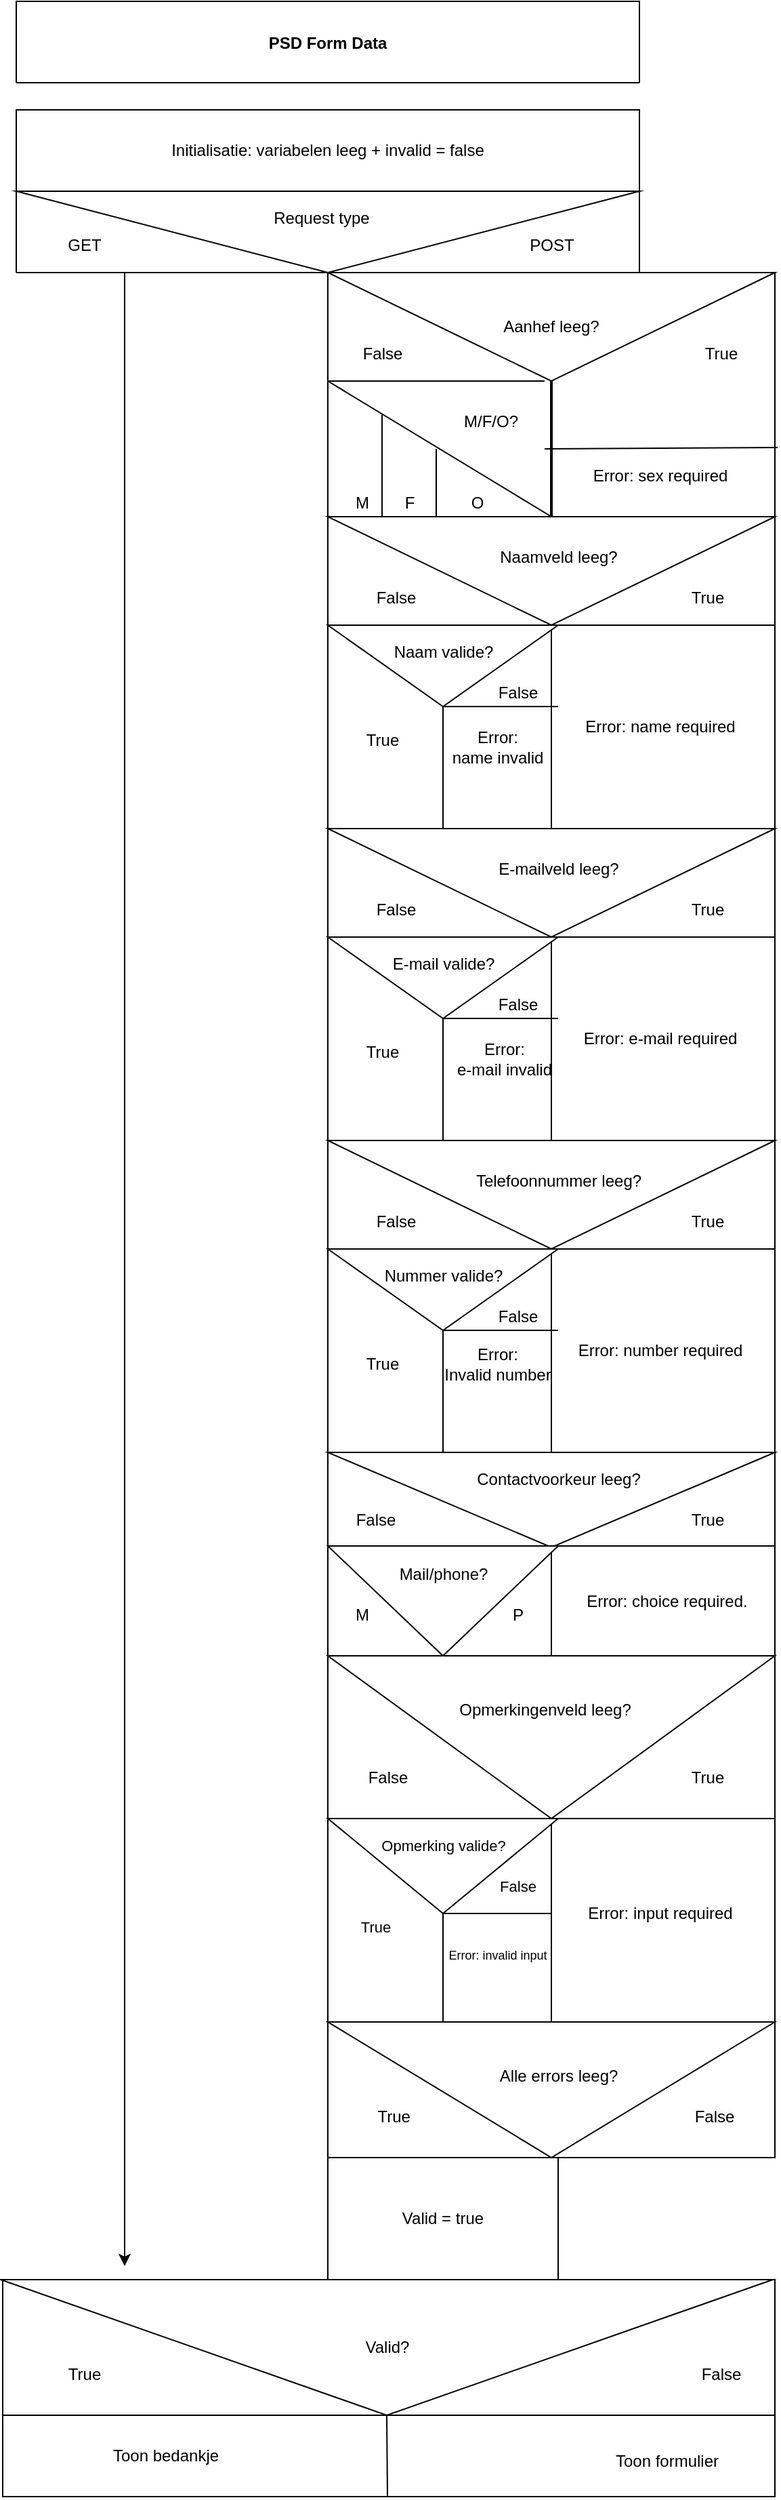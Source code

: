 <mxfile>
    <diagram id="ROttpoXFVoA_k4PHo7Sx" name="Page-1">
        <mxGraphModel dx="461" dy="730" grid="1" gridSize="10" guides="1" tooltips="1" connect="1" arrows="1" fold="1" page="1" pageScale="1" pageWidth="827" pageHeight="1169" math="0" shadow="0">
            <root>
                <mxCell id="0"/>
                <mxCell id="1" parent="0"/>
                <mxCell id="2" value="PSD Form Data" style="swimlane;startSize=60;" parent="1" vertex="1">
                    <mxGeometry x="200" y="30" width="460" height="60" as="geometry">
                        <mxRectangle x="300" y="40" width="50" height="40" as="alternateBounds"/>
                    </mxGeometry>
                </mxCell>
                <mxCell id="68" value="Initialisatie: variabelen leeg + invalid = false" style="rounded=0;whiteSpace=wrap;html=1;" vertex="1" parent="1">
                    <mxGeometry x="200" y="110" width="460" height="60" as="geometry"/>
                </mxCell>
                <mxCell id="69" value="" style="triangle;whiteSpace=wrap;html=1;direction=south;" vertex="1" parent="1">
                    <mxGeometry x="200" y="170" width="460" height="60" as="geometry"/>
                </mxCell>
                <mxCell id="71" value="" style="endArrow=none;html=1;" edge="1" parent="1">
                    <mxGeometry width="50" height="50" relative="1" as="geometry">
                        <mxPoint x="200" y="230" as="sourcePoint"/>
                        <mxPoint x="200" y="170" as="targetPoint"/>
                        <Array as="points"/>
                    </mxGeometry>
                </mxCell>
                <mxCell id="72" value="" style="endArrow=none;html=1;" edge="1" parent="1">
                    <mxGeometry width="50" height="50" relative="1" as="geometry">
                        <mxPoint x="200" y="230" as="sourcePoint"/>
                        <mxPoint x="350" y="230" as="targetPoint"/>
                    </mxGeometry>
                </mxCell>
                <mxCell id="73" value="" style="endArrow=none;html=1;" edge="1" parent="1">
                    <mxGeometry width="50" height="50" relative="1" as="geometry">
                        <mxPoint x="660" y="230" as="sourcePoint"/>
                        <mxPoint x="660" y="170" as="targetPoint"/>
                        <Array as="points">
                            <mxPoint x="660" y="200"/>
                        </Array>
                    </mxGeometry>
                </mxCell>
                <mxCell id="74" value="" style="endArrow=none;html=1;" edge="1" parent="1">
                    <mxGeometry width="50" height="50" relative="1" as="geometry">
                        <mxPoint x="350" y="230" as="sourcePoint"/>
                        <mxPoint x="660" y="230" as="targetPoint"/>
                    </mxGeometry>
                </mxCell>
                <mxCell id="75" value="Request type&lt;br&gt;" style="text;html=1;align=center;verticalAlign=middle;resizable=0;points=[];autosize=1;strokeColor=none;fillColor=none;" vertex="1" parent="1">
                    <mxGeometry x="380" y="180" width="90" height="20" as="geometry"/>
                </mxCell>
                <mxCell id="76" value="GET" style="text;html=1;align=center;verticalAlign=middle;resizable=0;points=[];autosize=1;strokeColor=none;fillColor=none;" vertex="1" parent="1">
                    <mxGeometry x="230" y="200" width="40" height="20" as="geometry"/>
                </mxCell>
                <mxCell id="77" value="POST&lt;br&gt;" style="text;html=1;align=center;verticalAlign=middle;resizable=0;points=[];autosize=1;strokeColor=none;fillColor=none;" vertex="1" parent="1">
                    <mxGeometry x="570" y="200" width="50" height="20" as="geometry"/>
                </mxCell>
                <mxCell id="97" style="edgeStyle=none;html=1;entryX=0.467;entryY=0.5;entryDx=0;entryDy=0;entryPerimeter=0;" edge="1" parent="1" source="78" target="83">
                    <mxGeometry relative="1" as="geometry"/>
                </mxCell>
                <mxCell id="78" value="" style="rounded=0;whiteSpace=wrap;html=1;" vertex="1" parent="1">
                    <mxGeometry x="430" y="230" width="330" height="180" as="geometry"/>
                </mxCell>
                <mxCell id="79" value="Aanhef leeg?" style="triangle;whiteSpace=wrap;html=1;direction=south;" vertex="1" parent="1">
                    <mxGeometry x="430" y="230" width="330" height="80" as="geometry"/>
                </mxCell>
                <mxCell id="81" value="False&lt;br&gt;" style="text;html=1;align=center;verticalAlign=middle;resizable=0;points=[];autosize=1;strokeColor=none;fillColor=none;" vertex="1" parent="1">
                    <mxGeometry x="450" y="280" width="40" height="20" as="geometry"/>
                </mxCell>
                <mxCell id="82" value="True&lt;br&gt;" style="text;html=1;align=center;verticalAlign=middle;resizable=0;points=[];autosize=1;strokeColor=none;fillColor=none;" vertex="1" parent="1">
                    <mxGeometry x="700" y="280" width="40" height="20" as="geometry"/>
                </mxCell>
                <mxCell id="83" value="" style="line;strokeWidth=2;html=1;direction=south;" vertex="1" parent="1">
                    <mxGeometry x="590" y="310" width="10" height="100" as="geometry"/>
                </mxCell>
                <mxCell id="90" value="" style="endArrow=none;html=1;" edge="1" parent="1">
                    <mxGeometry width="50" height="50" relative="1" as="geometry">
                        <mxPoint x="430" y="310" as="sourcePoint"/>
                        <mxPoint x="590" y="310" as="targetPoint"/>
                    </mxGeometry>
                </mxCell>
                <mxCell id="94" value="" style="endArrow=none;html=1;entryX=0.5;entryY=1;entryDx=0;entryDy=0;" edge="1" parent="1" target="78">
                    <mxGeometry width="50" height="50" relative="1" as="geometry">
                        <mxPoint x="430" y="310" as="sourcePoint"/>
                        <mxPoint x="480" y="260" as="targetPoint"/>
                    </mxGeometry>
                </mxCell>
                <mxCell id="95" value="M/F/O?" style="text;html=1;align=center;verticalAlign=middle;resizable=0;points=[];autosize=1;strokeColor=none;fillColor=none;" vertex="1" parent="1">
                    <mxGeometry x="520" y="330" width="60" height="20" as="geometry"/>
                </mxCell>
                <mxCell id="100" value="" style="endArrow=none;html=1;" edge="1" parent="1">
                    <mxGeometry width="50" height="50" relative="1" as="geometry">
                        <mxPoint x="510" y="410" as="sourcePoint"/>
                        <mxPoint x="510" y="360" as="targetPoint"/>
                    </mxGeometry>
                </mxCell>
                <mxCell id="101" value="" style="endArrow=none;html=1;" edge="1" parent="1">
                    <mxGeometry width="50" height="50" relative="1" as="geometry">
                        <mxPoint x="470" y="410" as="sourcePoint"/>
                        <mxPoint x="470" y="335" as="targetPoint"/>
                    </mxGeometry>
                </mxCell>
                <mxCell id="102" value="" style="rounded=0;whiteSpace=wrap;html=1;" vertex="1" parent="1">
                    <mxGeometry x="430" y="410" width="330" height="80" as="geometry"/>
                </mxCell>
                <mxCell id="103" value="M" style="text;html=1;align=center;verticalAlign=middle;resizable=0;points=[];autosize=1;strokeColor=none;fillColor=none;" vertex="1" parent="1">
                    <mxGeometry x="440" y="390" width="30" height="20" as="geometry"/>
                </mxCell>
                <mxCell id="104" value="F&lt;br&gt;" style="text;html=1;align=center;verticalAlign=middle;resizable=0;points=[];autosize=1;strokeColor=none;fillColor=none;" vertex="1" parent="1">
                    <mxGeometry x="480" y="390" width="20" height="20" as="geometry"/>
                </mxCell>
                <mxCell id="105" value="O" style="text;html=1;align=center;verticalAlign=middle;resizable=0;points=[];autosize=1;strokeColor=none;fillColor=none;" vertex="1" parent="1">
                    <mxGeometry x="530" y="390" width="20" height="20" as="geometry"/>
                </mxCell>
                <mxCell id="107" value="" style="endArrow=none;html=1;entryX=1.006;entryY=0.717;entryDx=0;entryDy=0;entryPerimeter=0;" edge="1" parent="1" target="78">
                    <mxGeometry width="50" height="50" relative="1" as="geometry">
                        <mxPoint x="590" y="360" as="sourcePoint"/>
                        <mxPoint x="640" y="310" as="targetPoint"/>
                    </mxGeometry>
                </mxCell>
                <mxCell id="108" value="Error: sex required" style="text;html=1;align=center;verticalAlign=middle;resizable=0;points=[];autosize=1;strokeColor=none;fillColor=none;" vertex="1" parent="1">
                    <mxGeometry x="620" y="370" width="110" height="20" as="geometry"/>
                </mxCell>
                <mxCell id="109" value="" style="triangle;whiteSpace=wrap;html=1;direction=south;" vertex="1" parent="1">
                    <mxGeometry x="430" y="410" width="330" height="80" as="geometry"/>
                </mxCell>
                <mxCell id="110" value="Naamveld leeg?" style="text;html=1;align=center;verticalAlign=middle;resizable=0;points=[];autosize=1;strokeColor=none;fillColor=none;" vertex="1" parent="1">
                    <mxGeometry x="550" y="430" width="100" height="20" as="geometry"/>
                </mxCell>
                <mxCell id="111" value="False" style="text;html=1;align=center;verticalAlign=middle;resizable=0;points=[];autosize=1;strokeColor=none;fillColor=none;" vertex="1" parent="1">
                    <mxGeometry x="460" y="460" width="40" height="20" as="geometry"/>
                </mxCell>
                <mxCell id="112" value="True" style="text;html=1;align=center;verticalAlign=middle;resizable=0;points=[];autosize=1;strokeColor=none;fillColor=none;" vertex="1" parent="1">
                    <mxGeometry x="690" y="460" width="40" height="20" as="geometry"/>
                </mxCell>
                <mxCell id="113" value="" style="rounded=0;whiteSpace=wrap;html=1;" vertex="1" parent="1">
                    <mxGeometry x="430" y="490" width="330" height="150" as="geometry"/>
                </mxCell>
                <mxCell id="114" value="" style="endArrow=none;html=1;entryX=1;entryY=0.5;entryDx=0;entryDy=0;exitX=0.5;exitY=1;exitDx=0;exitDy=0;" edge="1" parent="1" source="113" target="109">
                    <mxGeometry width="50" height="50" relative="1" as="geometry">
                        <mxPoint x="600" y="640" as="sourcePoint"/>
                        <mxPoint x="650" y="590" as="targetPoint"/>
                    </mxGeometry>
                </mxCell>
                <mxCell id="115" value="" style="triangle;whiteSpace=wrap;html=1;direction=south;" vertex="1" parent="1">
                    <mxGeometry x="430" y="490" width="170" height="60" as="geometry"/>
                </mxCell>
                <mxCell id="117" value="" style="endArrow=none;html=1;exitX=1;exitY=0.5;exitDx=0;exitDy=0;" edge="1" parent="1" source="115">
                    <mxGeometry width="50" height="50" relative="1" as="geometry">
                        <mxPoint x="520" y="550" as="sourcePoint"/>
                        <mxPoint x="600" y="550" as="targetPoint"/>
                    </mxGeometry>
                </mxCell>
                <mxCell id="118" value="Naam valide?" style="text;html=1;align=center;verticalAlign=middle;resizable=0;points=[];autosize=1;strokeColor=none;fillColor=none;" vertex="1" parent="1">
                    <mxGeometry x="470" y="500" width="90" height="20" as="geometry"/>
                </mxCell>
                <mxCell id="119" value="True&lt;br&gt;" style="text;html=1;align=center;verticalAlign=middle;resizable=0;points=[];autosize=1;strokeColor=none;fillColor=none;" vertex="1" parent="1">
                    <mxGeometry x="450" y="565" width="40" height="20" as="geometry"/>
                </mxCell>
                <mxCell id="120" value="False&lt;br&gt;" style="text;html=1;align=center;verticalAlign=middle;resizable=0;points=[];autosize=1;strokeColor=none;fillColor=none;" vertex="1" parent="1">
                    <mxGeometry x="550" y="530" width="40" height="20" as="geometry"/>
                </mxCell>
                <mxCell id="123" value="" style="endArrow=none;html=1;" edge="1" parent="1">
                    <mxGeometry width="50" height="50" relative="1" as="geometry">
                        <mxPoint x="515" y="640" as="sourcePoint"/>
                        <mxPoint x="515" y="550" as="targetPoint"/>
                    </mxGeometry>
                </mxCell>
                <mxCell id="125" value="&lt;font style=&quot;font-size: 12px&quot;&gt;Error: &lt;br&gt;name invalid&lt;/font&gt;" style="text;html=1;align=center;verticalAlign=middle;resizable=0;points=[];autosize=1;strokeColor=none;fillColor=none;" vertex="1" parent="1">
                    <mxGeometry x="515" y="565" width="80" height="30" as="geometry"/>
                </mxCell>
                <mxCell id="127" value="Error: name required" style="text;html=1;align=center;verticalAlign=middle;resizable=0;points=[];autosize=1;strokeColor=none;fillColor=none;fontSize=12;" vertex="1" parent="1">
                    <mxGeometry x="610" y="555" width="130" height="20" as="geometry"/>
                </mxCell>
                <mxCell id="130" value="" style="rounded=0;whiteSpace=wrap;html=1;" vertex="1" parent="1">
                    <mxGeometry x="430" y="640" width="330" height="80" as="geometry"/>
                </mxCell>
                <mxCell id="131" value="" style="triangle;whiteSpace=wrap;html=1;direction=south;" vertex="1" parent="1">
                    <mxGeometry x="430" y="640" width="330" height="80" as="geometry"/>
                </mxCell>
                <mxCell id="132" value="E-mailveld leeg?" style="text;html=1;align=center;verticalAlign=middle;resizable=0;points=[];autosize=1;strokeColor=none;fillColor=none;" vertex="1" parent="1">
                    <mxGeometry x="550" y="660" width="100" height="20" as="geometry"/>
                </mxCell>
                <mxCell id="133" value="False" style="text;html=1;align=center;verticalAlign=middle;resizable=0;points=[];autosize=1;strokeColor=none;fillColor=none;" vertex="1" parent="1">
                    <mxGeometry x="460" y="690" width="40" height="20" as="geometry"/>
                </mxCell>
                <mxCell id="134" value="True" style="text;html=1;align=center;verticalAlign=middle;resizable=0;points=[];autosize=1;strokeColor=none;fillColor=none;" vertex="1" parent="1">
                    <mxGeometry x="690" y="690" width="40" height="20" as="geometry"/>
                </mxCell>
                <mxCell id="135" value="" style="rounded=0;whiteSpace=wrap;html=1;" vertex="1" parent="1">
                    <mxGeometry x="430" y="720" width="330" height="150" as="geometry"/>
                </mxCell>
                <mxCell id="136" value="" style="endArrow=none;html=1;entryX=1;entryY=0.5;entryDx=0;entryDy=0;exitX=0.5;exitY=1;exitDx=0;exitDy=0;" edge="1" source="135" target="131" parent="1">
                    <mxGeometry width="50" height="50" relative="1" as="geometry">
                        <mxPoint x="600" y="870" as="sourcePoint"/>
                        <mxPoint x="650" y="820" as="targetPoint"/>
                    </mxGeometry>
                </mxCell>
                <mxCell id="137" value="" style="triangle;whiteSpace=wrap;html=1;direction=south;" vertex="1" parent="1">
                    <mxGeometry x="430" y="720" width="170" height="60" as="geometry"/>
                </mxCell>
                <mxCell id="138" value="" style="endArrow=none;html=1;exitX=1;exitY=0.5;exitDx=0;exitDy=0;" edge="1" source="137" parent="1">
                    <mxGeometry width="50" height="50" relative="1" as="geometry">
                        <mxPoint x="520" y="780" as="sourcePoint"/>
                        <mxPoint x="600" y="780" as="targetPoint"/>
                    </mxGeometry>
                </mxCell>
                <mxCell id="139" value="E-mail valide?" style="text;html=1;align=center;verticalAlign=middle;resizable=0;points=[];autosize=1;strokeColor=none;fillColor=none;" vertex="1" parent="1">
                    <mxGeometry x="470" y="730" width="90" height="20" as="geometry"/>
                </mxCell>
                <mxCell id="140" value="True&lt;br&gt;" style="text;html=1;align=center;verticalAlign=middle;resizable=0;points=[];autosize=1;strokeColor=none;fillColor=none;" vertex="1" parent="1">
                    <mxGeometry x="450" y="795" width="40" height="20" as="geometry"/>
                </mxCell>
                <mxCell id="141" value="False&lt;br&gt;" style="text;html=1;align=center;verticalAlign=middle;resizable=0;points=[];autosize=1;strokeColor=none;fillColor=none;" vertex="1" parent="1">
                    <mxGeometry x="550" y="760" width="40" height="20" as="geometry"/>
                </mxCell>
                <mxCell id="142" value="" style="endArrow=none;html=1;" edge="1" parent="1">
                    <mxGeometry width="50" height="50" relative="1" as="geometry">
                        <mxPoint x="515" y="870" as="sourcePoint"/>
                        <mxPoint x="515" y="780" as="targetPoint"/>
                    </mxGeometry>
                </mxCell>
                <mxCell id="143" value="&lt;font style=&quot;font-size: 12px&quot;&gt;Error: &lt;br&gt;e-mail invalid&lt;/font&gt;" style="text;html=1;align=center;verticalAlign=middle;resizable=0;points=[];autosize=1;strokeColor=none;fillColor=none;" vertex="1" parent="1">
                    <mxGeometry x="515" y="795" width="90" height="30" as="geometry"/>
                </mxCell>
                <mxCell id="144" value="Error: e-mail required" style="text;html=1;align=center;verticalAlign=middle;resizable=0;points=[];autosize=1;strokeColor=none;fillColor=none;fontSize=12;" vertex="1" parent="1">
                    <mxGeometry x="610" y="785" width="130" height="20" as="geometry"/>
                </mxCell>
                <mxCell id="145" value="" style="rounded=0;whiteSpace=wrap;html=1;" vertex="1" parent="1">
                    <mxGeometry x="430" y="870" width="330" height="80" as="geometry"/>
                </mxCell>
                <mxCell id="146" value="" style="triangle;whiteSpace=wrap;html=1;direction=south;" vertex="1" parent="1">
                    <mxGeometry x="430" y="870" width="330" height="80" as="geometry"/>
                </mxCell>
                <mxCell id="147" value="Telefoonnummer leeg?" style="text;html=1;align=center;verticalAlign=middle;resizable=0;points=[];autosize=1;strokeColor=none;fillColor=none;" vertex="1" parent="1">
                    <mxGeometry x="530" y="890" width="140" height="20" as="geometry"/>
                </mxCell>
                <mxCell id="148" value="False" style="text;html=1;align=center;verticalAlign=middle;resizable=0;points=[];autosize=1;strokeColor=none;fillColor=none;" vertex="1" parent="1">
                    <mxGeometry x="460" y="920" width="40" height="20" as="geometry"/>
                </mxCell>
                <mxCell id="149" value="True" style="text;html=1;align=center;verticalAlign=middle;resizable=0;points=[];autosize=1;strokeColor=none;fillColor=none;" vertex="1" parent="1">
                    <mxGeometry x="690" y="920" width="40" height="20" as="geometry"/>
                </mxCell>
                <mxCell id="150" value="" style="rounded=0;whiteSpace=wrap;html=1;" vertex="1" parent="1">
                    <mxGeometry x="430" y="950" width="330" height="150" as="geometry"/>
                </mxCell>
                <mxCell id="151" value="" style="endArrow=none;html=1;entryX=1;entryY=0.5;entryDx=0;entryDy=0;exitX=0.5;exitY=1;exitDx=0;exitDy=0;" edge="1" source="150" target="146" parent="1">
                    <mxGeometry width="50" height="50" relative="1" as="geometry">
                        <mxPoint x="600" y="1100" as="sourcePoint"/>
                        <mxPoint x="650" y="1050" as="targetPoint"/>
                    </mxGeometry>
                </mxCell>
                <mxCell id="152" value="" style="triangle;whiteSpace=wrap;html=1;direction=south;" vertex="1" parent="1">
                    <mxGeometry x="430" y="950" width="170" height="60" as="geometry"/>
                </mxCell>
                <mxCell id="153" value="" style="endArrow=none;html=1;exitX=1;exitY=0.5;exitDx=0;exitDy=0;" edge="1" source="152" parent="1">
                    <mxGeometry width="50" height="50" relative="1" as="geometry">
                        <mxPoint x="520" y="1010" as="sourcePoint"/>
                        <mxPoint x="600" y="1010" as="targetPoint"/>
                    </mxGeometry>
                </mxCell>
                <mxCell id="154" value="Nummer valide?" style="text;html=1;align=center;verticalAlign=middle;resizable=0;points=[];autosize=1;strokeColor=none;fillColor=none;" vertex="1" parent="1">
                    <mxGeometry x="465" y="960" width="100" height="20" as="geometry"/>
                </mxCell>
                <mxCell id="155" value="True&lt;br&gt;" style="text;html=1;align=center;verticalAlign=middle;resizable=0;points=[];autosize=1;strokeColor=none;fillColor=none;" vertex="1" parent="1">
                    <mxGeometry x="450" y="1025" width="40" height="20" as="geometry"/>
                </mxCell>
                <mxCell id="156" value="False&lt;br&gt;" style="text;html=1;align=center;verticalAlign=middle;resizable=0;points=[];autosize=1;strokeColor=none;fillColor=none;" vertex="1" parent="1">
                    <mxGeometry x="550" y="990" width="40" height="20" as="geometry"/>
                </mxCell>
                <mxCell id="157" value="" style="endArrow=none;html=1;" edge="1" parent="1">
                    <mxGeometry width="50" height="50" relative="1" as="geometry">
                        <mxPoint x="515" y="1100" as="sourcePoint"/>
                        <mxPoint x="515" y="1010" as="targetPoint"/>
                    </mxGeometry>
                </mxCell>
                <mxCell id="158" value="&lt;font style=&quot;font-size: 12px&quot;&gt;Error: &lt;br&gt;Invalid number&lt;/font&gt;" style="text;html=1;align=center;verticalAlign=middle;resizable=0;points=[];autosize=1;strokeColor=none;fillColor=none;" vertex="1" parent="1">
                    <mxGeometry x="510" y="1020" width="90" height="30" as="geometry"/>
                </mxCell>
                <mxCell id="159" value="Error: number required" style="text;html=1;align=center;verticalAlign=middle;resizable=0;points=[];autosize=1;strokeColor=none;fillColor=none;fontSize=12;" vertex="1" parent="1">
                    <mxGeometry x="605" y="1015" width="140" height="20" as="geometry"/>
                </mxCell>
                <mxCell id="160" value="" style="rounded=0;whiteSpace=wrap;html=1;fontSize=12;" vertex="1" parent="1">
                    <mxGeometry x="430" y="1100" width="330" height="150" as="geometry"/>
                </mxCell>
                <mxCell id="161" value="" style="triangle;whiteSpace=wrap;html=1;fontSize=12;direction=south;" vertex="1" parent="1">
                    <mxGeometry x="430" y="1100" width="330" height="70" as="geometry"/>
                </mxCell>
                <mxCell id="162" value="Contactvoorkeur leeg?" style="text;html=1;align=center;verticalAlign=middle;resizable=0;points=[];autosize=1;strokeColor=none;fillColor=none;fontSize=12;" vertex="1" parent="1">
                    <mxGeometry x="530" y="1110" width="140" height="20" as="geometry"/>
                </mxCell>
                <mxCell id="164" value="" style="endArrow=none;html=1;fontSize=12;" edge="1" parent="1">
                    <mxGeometry width="50" height="50" relative="1" as="geometry">
                        <mxPoint x="430" y="1169" as="sourcePoint"/>
                        <mxPoint x="760" y="1169" as="targetPoint"/>
                    </mxGeometry>
                </mxCell>
                <mxCell id="165" value="True&lt;br&gt;" style="text;html=1;align=center;verticalAlign=middle;resizable=0;points=[];autosize=1;strokeColor=none;fillColor=none;fontSize=12;" vertex="1" parent="1">
                    <mxGeometry x="690" y="1140" width="40" height="20" as="geometry"/>
                </mxCell>
                <mxCell id="166" value="False&lt;br&gt;" style="text;html=1;align=center;verticalAlign=middle;resizable=0;points=[];autosize=1;strokeColor=none;fillColor=none;fontSize=12;" vertex="1" parent="1">
                    <mxGeometry x="445" y="1140" width="40" height="20" as="geometry"/>
                </mxCell>
                <mxCell id="167" value="" style="endArrow=none;html=1;fontSize=12;exitX=0.5;exitY=1;exitDx=0;exitDy=0;" edge="1" parent="1" source="160">
                    <mxGeometry width="50" height="50" relative="1" as="geometry">
                        <mxPoint x="545" y="1220" as="sourcePoint"/>
                        <mxPoint x="595" y="1170" as="targetPoint"/>
                    </mxGeometry>
                </mxCell>
                <mxCell id="170" value="" style="triangle;whiteSpace=wrap;html=1;fontSize=12;direction=south;" vertex="1" parent="1">
                    <mxGeometry x="430" y="1169" width="170" height="81" as="geometry"/>
                </mxCell>
                <mxCell id="171" value="Error: choice required." style="text;html=1;align=center;verticalAlign=middle;resizable=0;points=[];autosize=1;strokeColor=none;fillColor=none;fontSize=12;" vertex="1" parent="1">
                    <mxGeometry x="615" y="1199.5" width="130" height="20" as="geometry"/>
                </mxCell>
                <mxCell id="172" value="Mail/phone?" style="text;html=1;align=center;verticalAlign=middle;resizable=0;points=[];autosize=1;strokeColor=none;fillColor=none;fontSize=12;" vertex="1" parent="1">
                    <mxGeometry x="475" y="1179.5" width="80" height="20" as="geometry"/>
                </mxCell>
                <mxCell id="173" value="M&lt;br&gt;" style="text;html=1;align=center;verticalAlign=middle;resizable=0;points=[];autosize=1;strokeColor=none;fillColor=none;fontSize=12;" vertex="1" parent="1">
                    <mxGeometry x="440" y="1210" width="30" height="20" as="geometry"/>
                </mxCell>
                <mxCell id="174" value="P&lt;br&gt;" style="text;html=1;align=center;verticalAlign=middle;resizable=0;points=[];autosize=1;strokeColor=none;fillColor=none;fontSize=12;" vertex="1" parent="1">
                    <mxGeometry x="560" y="1210" width="20" height="20" as="geometry"/>
                </mxCell>
                <mxCell id="175" value="" style="rounded=0;whiteSpace=wrap;html=1;fontSize=12;" vertex="1" parent="1">
                    <mxGeometry x="430" y="1250" width="330" height="120" as="geometry"/>
                </mxCell>
                <mxCell id="176" value="" style="triangle;whiteSpace=wrap;html=1;fontSize=12;direction=south;" vertex="1" parent="1">
                    <mxGeometry x="430" y="1250" width="330" height="120" as="geometry"/>
                </mxCell>
                <mxCell id="177" value="Opmerkingenveld leeg?" style="text;html=1;align=center;verticalAlign=middle;resizable=0;points=[];autosize=1;strokeColor=none;fillColor=none;fontSize=12;" vertex="1" parent="1">
                    <mxGeometry x="520" y="1280" width="140" height="20" as="geometry"/>
                </mxCell>
                <mxCell id="178" value="True" style="text;html=1;align=center;verticalAlign=middle;resizable=0;points=[];autosize=1;strokeColor=none;fillColor=none;fontSize=12;" vertex="1" parent="1">
                    <mxGeometry x="690" y="1330" width="40" height="20" as="geometry"/>
                </mxCell>
                <mxCell id="179" value="False&lt;br&gt;" style="text;html=1;align=center;verticalAlign=middle;resizable=0;points=[];autosize=1;strokeColor=none;fillColor=none;fontSize=12;" vertex="1" parent="1">
                    <mxGeometry x="453.5" y="1330" width="40" height="20" as="geometry"/>
                </mxCell>
                <mxCell id="180" value="" style="rounded=0;whiteSpace=wrap;html=1;fontSize=12;" vertex="1" parent="1">
                    <mxGeometry x="430" y="1370" width="330" height="150" as="geometry"/>
                </mxCell>
                <mxCell id="181" value="" style="endArrow=none;html=1;fontSize=12;exitX=0.5;exitY=1;exitDx=0;exitDy=0;" edge="1" parent="1" source="180">
                    <mxGeometry width="50" height="50" relative="1" as="geometry">
                        <mxPoint x="545" y="1420" as="sourcePoint"/>
                        <mxPoint x="595" y="1370" as="targetPoint"/>
                    </mxGeometry>
                </mxCell>
                <mxCell id="183" value="" style="triangle;whiteSpace=wrap;html=1;fontSize=12;direction=south;" vertex="1" parent="1">
                    <mxGeometry x="430" y="1370" width="170" height="70" as="geometry"/>
                </mxCell>
                <mxCell id="184" value="" style="endArrow=none;html=1;fontSize=12;entryX=1;entryY=0.5;entryDx=0;entryDy=0;" edge="1" parent="1" target="183">
                    <mxGeometry width="50" height="50" relative="1" as="geometry">
                        <mxPoint x="595" y="1440" as="sourcePoint"/>
                        <mxPoint x="640" y="1390" as="targetPoint"/>
                    </mxGeometry>
                </mxCell>
                <mxCell id="185" value="&lt;font style=&quot;font-size: 11px&quot;&gt;Opmerking valide?&lt;/font&gt;" style="text;html=1;align=center;verticalAlign=middle;resizable=0;points=[];autosize=1;strokeColor=none;fillColor=none;fontSize=12;" vertex="1" parent="1">
                    <mxGeometry x="460" y="1380" width="110" height="20" as="geometry"/>
                </mxCell>
                <mxCell id="186" value="True&lt;br&gt;" style="text;html=1;align=center;verticalAlign=middle;resizable=0;points=[];autosize=1;strokeColor=none;fillColor=none;fontSize=11;" vertex="1" parent="1">
                    <mxGeometry x="445" y="1440" width="40" height="20" as="geometry"/>
                </mxCell>
                <mxCell id="187" value="False&lt;br&gt;" style="text;html=1;align=center;verticalAlign=middle;resizable=0;points=[];autosize=1;strokeColor=none;fillColor=none;fontSize=11;" vertex="1" parent="1">
                    <mxGeometry x="550" y="1410" width="40" height="20" as="geometry"/>
                </mxCell>
                <mxCell id="188" value="" style="endArrow=none;html=1;fontSize=11;" edge="1" parent="1">
                    <mxGeometry width="50" height="50" relative="1" as="geometry">
                        <mxPoint x="515" y="1520" as="sourcePoint"/>
                        <mxPoint x="515" y="1440" as="targetPoint"/>
                    </mxGeometry>
                </mxCell>
                <mxCell id="189" value="&lt;font style=&quot;font-size: 9px&quot;&gt;Error: invalid input&lt;/font&gt;" style="text;html=1;align=center;verticalAlign=middle;resizable=0;points=[];autosize=1;strokeColor=none;fillColor=none;fontSize=11;" vertex="1" parent="1">
                    <mxGeometry x="510" y="1460" width="90" height="20" as="geometry"/>
                </mxCell>
                <mxCell id="191" value="&lt;font style=&quot;font-size: 12px&quot;&gt;Error: input required&lt;/font&gt;" style="text;html=1;align=center;verticalAlign=middle;resizable=0;points=[];autosize=1;strokeColor=none;fillColor=none;fontSize=10;" vertex="1" parent="1">
                    <mxGeometry x="615" y="1430" width="120" height="20" as="geometry"/>
                </mxCell>
                <mxCell id="192" value="" style="endArrow=classic;html=1;fontSize=12;" edge="1" parent="1">
                    <mxGeometry width="50" height="50" relative="1" as="geometry">
                        <mxPoint x="280" y="230" as="sourcePoint"/>
                        <mxPoint x="280" y="1700" as="targetPoint"/>
                    </mxGeometry>
                </mxCell>
                <mxCell id="202" value="" style="rounded=0;whiteSpace=wrap;html=1;fontSize=12;" vertex="1" parent="1">
                    <mxGeometry x="430" y="1520" width="330" height="100" as="geometry"/>
                </mxCell>
                <mxCell id="203" value="" style="triangle;whiteSpace=wrap;html=1;fontSize=12;direction=south;" vertex="1" parent="1">
                    <mxGeometry x="430" y="1520" width="330" height="100" as="geometry"/>
                </mxCell>
                <mxCell id="204" value="Alle errors leeg?" style="text;html=1;align=center;verticalAlign=middle;resizable=0;points=[];autosize=1;strokeColor=none;fillColor=none;fontSize=12;" vertex="1" parent="1">
                    <mxGeometry x="550" y="1550" width="100" height="20" as="geometry"/>
                </mxCell>
                <mxCell id="205" value="" style="endArrow=none;html=1;fontSize=12;entryX=1;entryY=0.588;entryDx=0;entryDy=0;entryPerimeter=0;" edge="1" parent="1" target="202">
                    <mxGeometry width="50" height="50" relative="1" as="geometry">
                        <mxPoint x="760" y="1620" as="sourcePoint"/>
                        <mxPoint x="480" y="1570" as="targetPoint"/>
                    </mxGeometry>
                </mxCell>
                <mxCell id="206" value="True&amp;nbsp;" style="text;html=1;align=center;verticalAlign=middle;resizable=0;points=[];autosize=1;strokeColor=none;fillColor=none;fontSize=12;" vertex="1" parent="1">
                    <mxGeometry x="460" y="1580" width="40" height="20" as="geometry"/>
                </mxCell>
                <mxCell id="207" value="False" style="text;html=1;align=center;verticalAlign=middle;resizable=0;points=[];autosize=1;strokeColor=none;fillColor=none;fontSize=12;" vertex="1" parent="1">
                    <mxGeometry x="695" y="1580" width="40" height="20" as="geometry"/>
                </mxCell>
                <mxCell id="210" value="" style="endArrow=none;html=1;fontSize=12;exitX=0.5;exitY=1;exitDx=0;exitDy=0;" edge="1" parent="1">
                    <mxGeometry width="50" height="50" relative="1" as="geometry">
                        <mxPoint x="595" y="1710" as="sourcePoint"/>
                        <mxPoint x="595" y="1710" as="targetPoint"/>
                    </mxGeometry>
                </mxCell>
                <mxCell id="213" value="" style="rounded=0;whiteSpace=wrap;html=1;fontSize=12;" vertex="1" parent="1">
                    <mxGeometry x="190" y="1710" width="570" height="100" as="geometry"/>
                </mxCell>
                <mxCell id="214" value="Valid?" style="triangle;whiteSpace=wrap;html=1;fontSize=12;direction=south;" vertex="1" parent="1">
                    <mxGeometry x="188.5" y="1710" width="570" height="100" as="geometry"/>
                </mxCell>
                <mxCell id="215" value="True&lt;br&gt;" style="text;html=1;align=center;verticalAlign=middle;resizable=0;points=[];autosize=1;strokeColor=none;fillColor=none;fontSize=12;" vertex="1" parent="1">
                    <mxGeometry x="230" y="1770" width="40" height="20" as="geometry"/>
                </mxCell>
                <mxCell id="216" value="False&lt;br&gt;" style="text;html=1;align=center;verticalAlign=middle;resizable=0;points=[];autosize=1;strokeColor=none;fillColor=none;fontSize=12;" vertex="1" parent="1">
                    <mxGeometry x="700" y="1770" width="40" height="20" as="geometry"/>
                </mxCell>
                <mxCell id="217" value="" style="rounded=0;whiteSpace=wrap;html=1;fontSize=12;" vertex="1" parent="1">
                    <mxGeometry x="190" y="1810" width="570" height="60" as="geometry"/>
                </mxCell>
                <mxCell id="220" value="Toon bedankje" style="text;html=1;align=center;verticalAlign=middle;resizable=0;points=[];autosize=1;strokeColor=none;fillColor=none;fontSize=12;" vertex="1" parent="1">
                    <mxGeometry x="265" y="1830" width="90" height="20" as="geometry"/>
                </mxCell>
                <mxCell id="221" value="Toon formulier" style="text;html=1;align=center;verticalAlign=middle;resizable=0;points=[];autosize=1;strokeColor=none;fillColor=none;fontSize=12;" vertex="1" parent="1">
                    <mxGeometry x="635" y="1834" width="90" height="20" as="geometry"/>
                </mxCell>
                <mxCell id="222" value="" style="endArrow=none;html=1;fontSize=12;" edge="1" parent="1">
                    <mxGeometry width="50" height="50" relative="1" as="geometry">
                        <mxPoint x="474" y="1870" as="sourcePoint"/>
                        <mxPoint x="473.5" y="1810" as="targetPoint"/>
                    </mxGeometry>
                </mxCell>
                <mxCell id="223" value="Valid = true" style="rounded=0;whiteSpace=wrap;html=1;fontSize=12;" vertex="1" parent="1">
                    <mxGeometry x="430" y="1620" width="170" height="90" as="geometry"/>
                </mxCell>
            </root>
        </mxGraphModel>
    </diagram>
</mxfile>